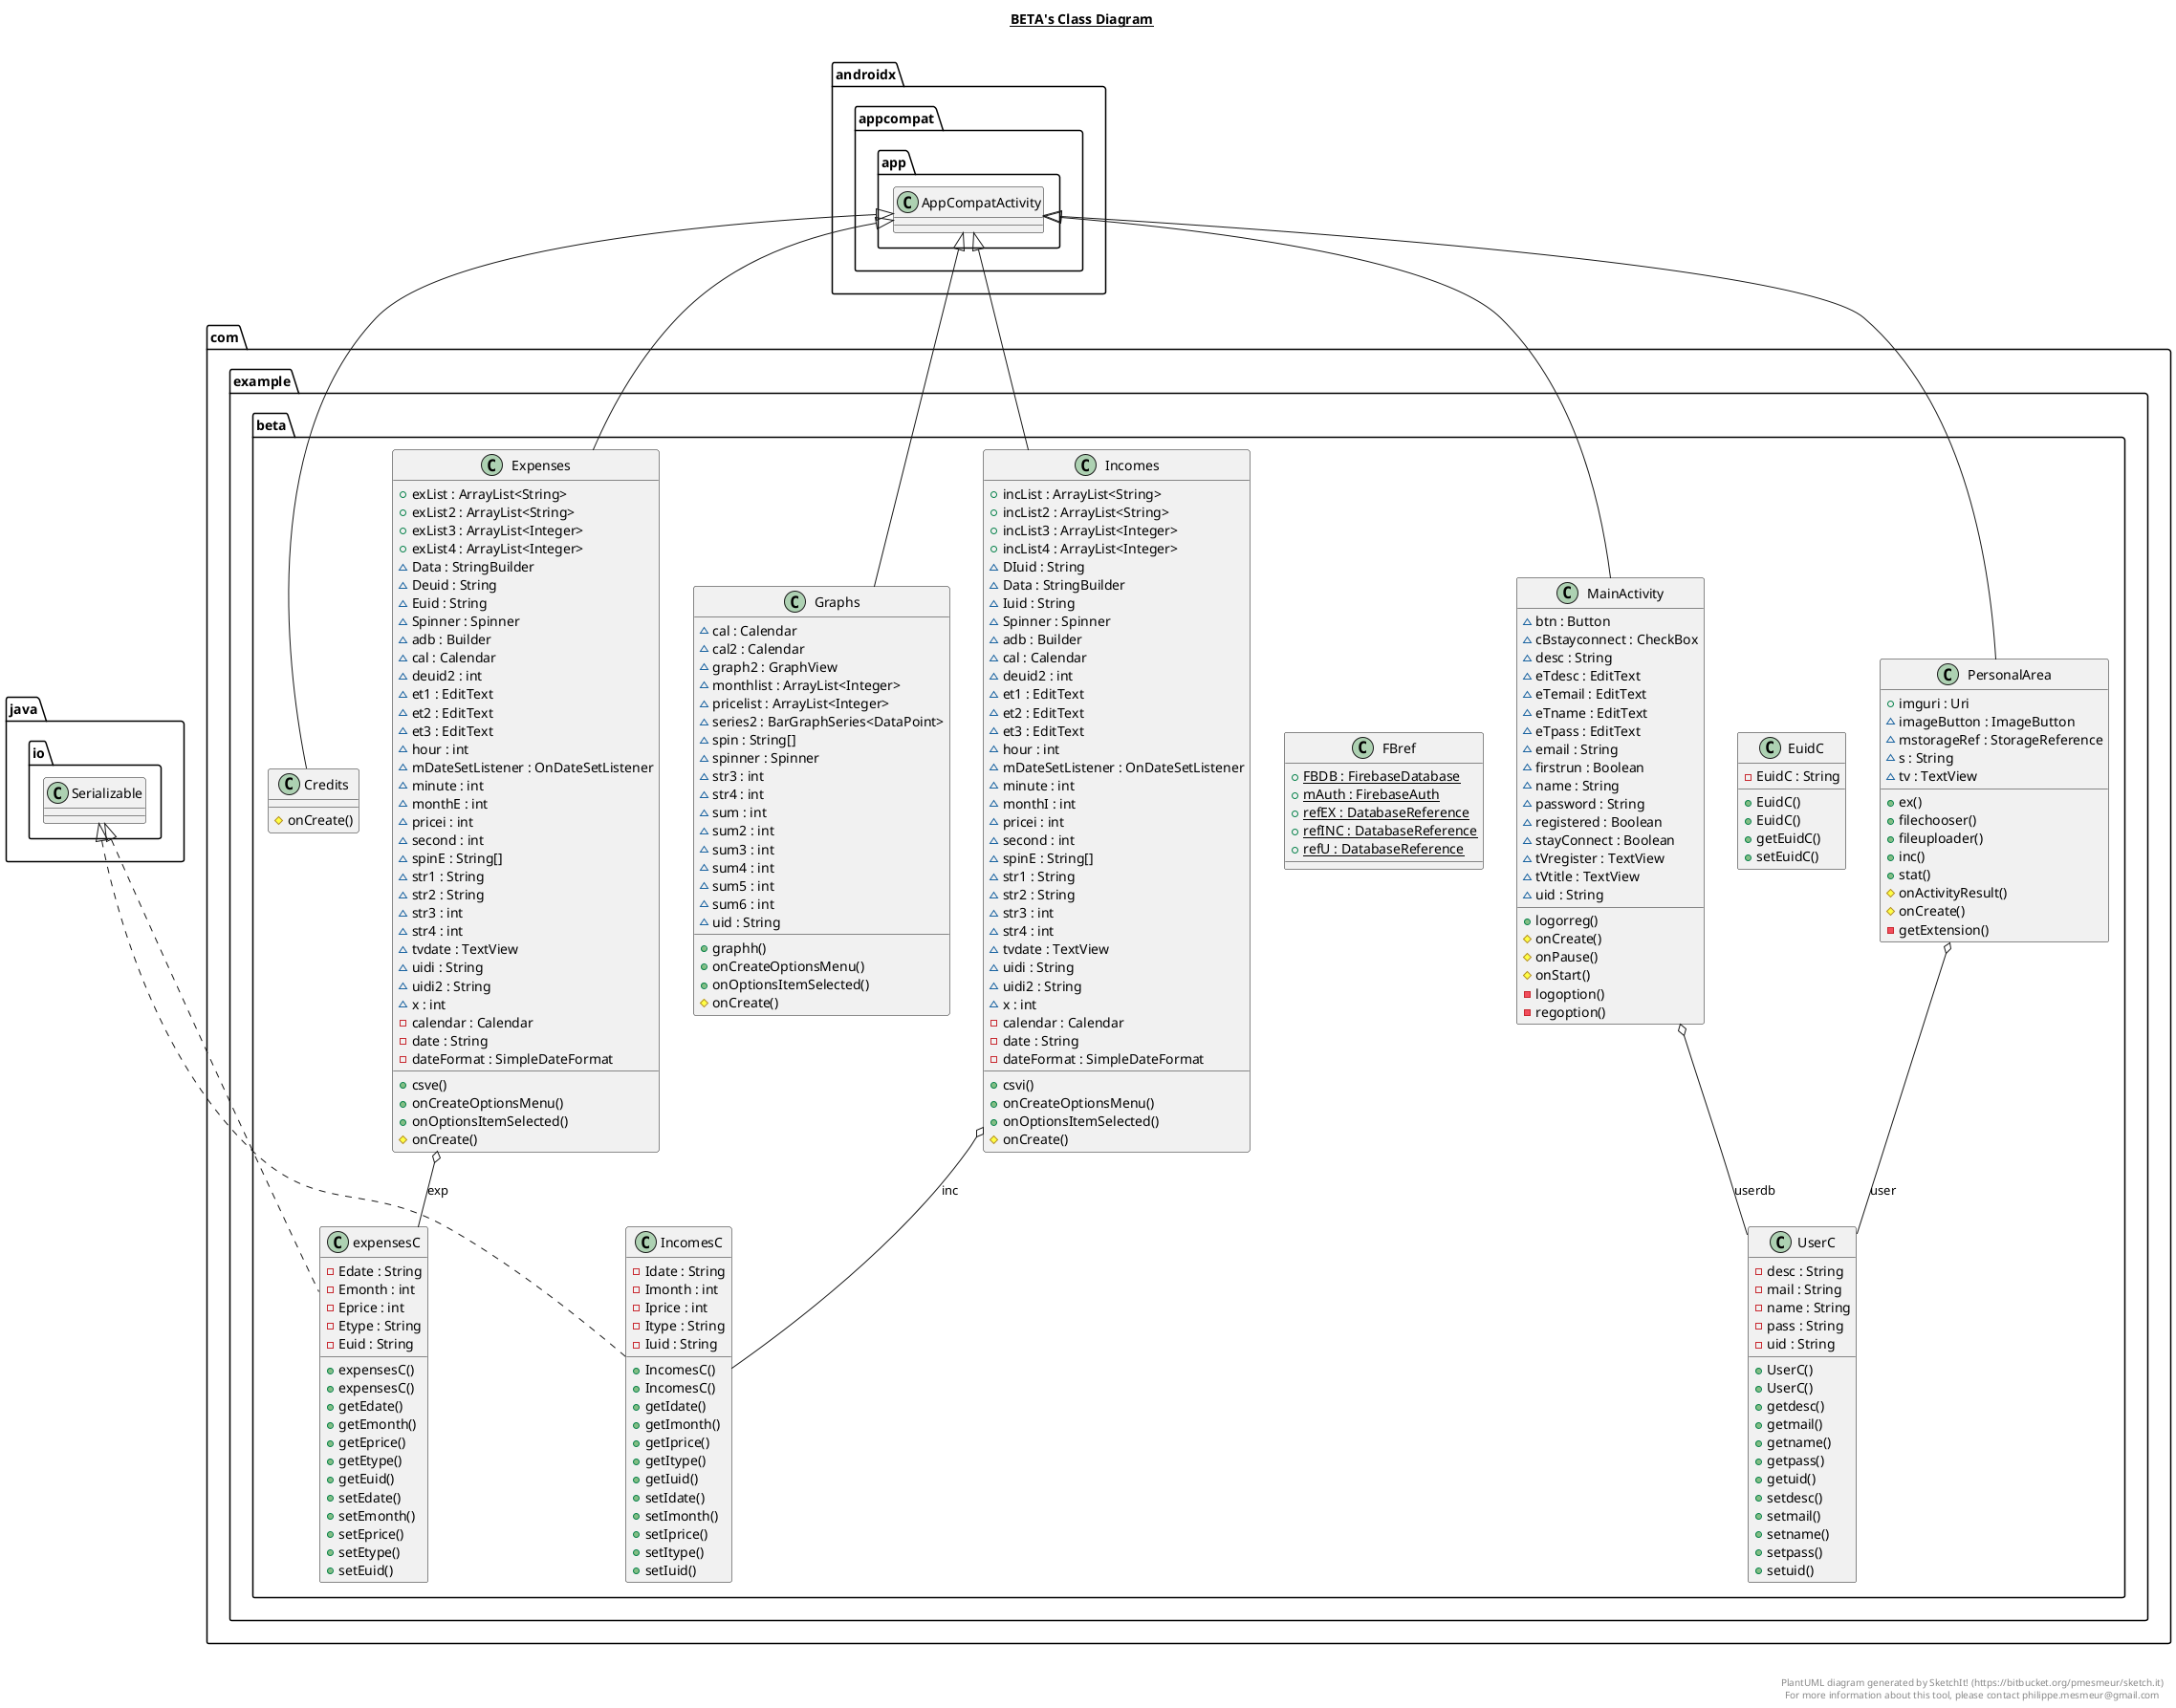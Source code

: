 @startuml

title __BETA's Class Diagram__\n

  namespace com.example.beta {
    class com.example.beta.Credits {
        # onCreate()
    }
  }
  

  namespace com.example.beta {
    class com.example.beta.EuidC {
        - EuidC : String
        + EuidC()
        + EuidC()
        + getEuidC()
        + setEuidC()
    }
  }
  

  namespace com.example.beta {
    class com.example.beta.Expenses {
        + exList : ArrayList<String>
        + exList2 : ArrayList<String>
        + exList3 : ArrayList<Integer>
        + exList4 : ArrayList<Integer>
        ~ Data : StringBuilder
        ~ Deuid : String
        ~ Euid : String
        ~ Spinner : Spinner
        ~ adb : Builder
        ~ cal : Calendar
        ~ deuid2 : int
        ~ et1 : EditText
        ~ et2 : EditText
        ~ et3 : EditText
        ~ hour : int
        ~ mDateSetListener : OnDateSetListener
        ~ minute : int
        ~ monthE : int
        ~ pricei : int
        ~ second : int
        ~ spinE : String[]
        ~ str1 : String
        ~ str2 : String
        ~ str3 : int
        ~ str4 : int
        ~ tvdate : TextView
        ~ uidi : String
        ~ uidi2 : String
        ~ x : int
        - calendar : Calendar
        - date : String
        - dateFormat : SimpleDateFormat
        + csve()
        + onCreateOptionsMenu()
        + onOptionsItemSelected()
        # onCreate()
    }
  }
  

  namespace com.example.beta {
    class com.example.beta.FBref {
        {static} + FBDB : FirebaseDatabase
        {static} + mAuth : FirebaseAuth
        {static} + refEX : DatabaseReference
        {static} + refINC : DatabaseReference
        {static} + refU : DatabaseReference
    }
  }
  

  namespace com.example.beta {
    class com.example.beta.Graphs {
        ~ cal : Calendar
        ~ cal2 : Calendar
        ~ graph2 : GraphView
        ~ monthlist : ArrayList<Integer>
        ~ pricelist : ArrayList<Integer>
        ~ series2 : BarGraphSeries<DataPoint>
        ~ spin : String[]
        ~ spinner : Spinner
        ~ str3 : int
        ~ str4 : int
        ~ sum : int
        ~ sum2 : int
        ~ sum3 : int
        ~ sum4 : int
        ~ sum5 : int
        ~ sum6 : int
        ~ uid : String
        + graphh()
        + onCreateOptionsMenu()
        + onOptionsItemSelected()
        # onCreate()
    }
  }
  

  namespace com.example.beta {
    class com.example.beta.Incomes {
        + incList : ArrayList<String>
        + incList2 : ArrayList<String>
        + incList3 : ArrayList<Integer>
        + incList4 : ArrayList<Integer>
        ~ DIuid : String
        ~ Data : StringBuilder
        ~ Iuid : String
        ~ Spinner : Spinner
        ~ adb : Builder
        ~ cal : Calendar
        ~ deuid2 : int
        ~ et1 : EditText
        ~ et2 : EditText
        ~ et3 : EditText
        ~ hour : int
        ~ mDateSetListener : OnDateSetListener
        ~ minute : int
        ~ monthI : int
        ~ pricei : int
        ~ second : int
        ~ spinE : String[]
        ~ str1 : String
        ~ str2 : String
        ~ str3 : int
        ~ str4 : int
        ~ tvdate : TextView
        ~ uidi : String
        ~ uidi2 : String
        ~ x : int
        - calendar : Calendar
        - date : String
        - dateFormat : SimpleDateFormat
        + csvi()
        + onCreateOptionsMenu()
        + onOptionsItemSelected()
        # onCreate()
    }
  }
  

  namespace com.example.beta {
    class com.example.beta.IncomesC {
        - Idate : String
        - Imonth : int
        - Iprice : int
        - Itype : String
        - Iuid : String
        + IncomesC()
        + IncomesC()
        + getIdate()
        + getImonth()
        + getIprice()
        + getItype()
        + getIuid()
        + setIdate()
        + setImonth()
        + setIprice()
        + setItype()
        + setIuid()
    }
  }
  

  namespace com.example.beta {
    class com.example.beta.MainActivity {
        ~ btn : Button
        ~ cBstayconnect : CheckBox
        ~ desc : String
        ~ eTdesc : EditText
        ~ eTemail : EditText
        ~ eTname : EditText
        ~ eTpass : EditText
        ~ email : String
        ~ firstrun : Boolean
        ~ name : String
        ~ password : String
        ~ registered : Boolean
        ~ stayConnect : Boolean
        ~ tVregister : TextView
        ~ tVtitle : TextView
        ~ uid : String
        + logorreg()
        # onCreate()
        # onPause()
        # onStart()
        - logoption()
        - regoption()
    }
  }
  

  namespace com.example.beta {
    class com.example.beta.PersonalArea {
        + imguri : Uri
        ~ imageButton : ImageButton
        ~ mstorageRef : StorageReference
        ~ s : String
        ~ tv : TextView
        + ex()
        + filechooser()
        + fileuploader()
        + inc()
        + stat()
        # onActivityResult()
        # onCreate()
        - getExtension()
    }
  }
  

  namespace com.example.beta {
    class com.example.beta.UserC {
        - desc : String
        - mail : String
        - name : String
        - pass : String
        - uid : String
        + UserC()
        + UserC()
        + getdesc()
        + getmail()
        + getname()
        + getpass()
        + getuid()
        + setdesc()
        + setmail()
        + setname()
        + setpass()
        + setuid()
    }
  }
  

  namespace com.example.beta {
    class com.example.beta.expensesC {
        - Edate : String
        - Emonth : int
        - Eprice : int
        - Etype : String
        - Euid : String
        + expensesC()
        + expensesC()
        + getEdate()
        + getEmonth()
        + getEprice()
        + getEtype()
        + getEuid()
        + setEdate()
        + setEmonth()
        + setEprice()
        + setEtype()
        + setEuid()
    }
  }
  

  com.example.beta.Credits -up-|> androidx.appcompat.app.AppCompatActivity
  com.example.beta.Expenses -up-|> androidx.appcompat.app.AppCompatActivity
  com.example.beta.Expenses o-- com.example.beta.expensesC : exp
  com.example.beta.Graphs -up-|> androidx.appcompat.app.AppCompatActivity
  com.example.beta.Incomes -up-|> androidx.appcompat.app.AppCompatActivity
  com.example.beta.Incomes o-- com.example.beta.IncomesC : inc
  com.example.beta.IncomesC .up.|> java.io.Serializable
  com.example.beta.MainActivity -up-|> androidx.appcompat.app.AppCompatActivity
  com.example.beta.MainActivity o-- com.example.beta.UserC : userdb
  com.example.beta.PersonalArea -up-|> androidx.appcompat.app.AppCompatActivity
  com.example.beta.PersonalArea o-- com.example.beta.UserC : user
  com.example.beta.expensesC .up.|> java.io.Serializable


right footer


PlantUML diagram generated by SketchIt! (https://bitbucket.org/pmesmeur/sketch.it)
For more information about this tool, please contact philippe.mesmeur@gmail.com
endfooter

@enduml
